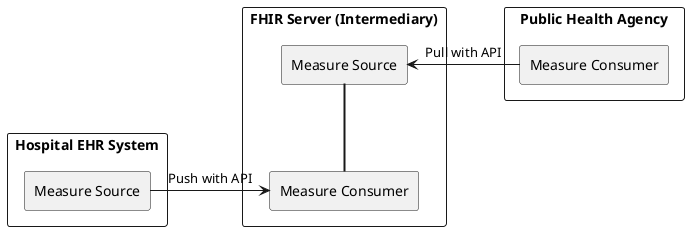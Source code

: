 @startuml
rectangle "FHIR Server (Intermediary)" as MeasureIntermediary {
agent "Measure Source" as MeasureSource1
agent "Measure Consumer" as MeasureConsumer1
MeasureSource1 == MeasureConsumer1
}

rectangle "Hospital EHR System" {
agent "Measure Source" as MeasureSource
MeasureSource -> MeasureConsumer1 : Push with API
}

rectangle "Public Health Agency" {
agent "Measure Consumer" as MeasureConsumer
MeasureConsumer -> MeasureSource1 : Pull with API
}

@enduml
